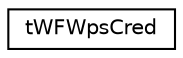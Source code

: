 digraph "Graphical Class Hierarchy"
{
  edge [fontname="Helvetica",fontsize="10",labelfontname="Helvetica",labelfontsize="10"];
  node [fontname="Helvetica",fontsize="10",shape=record];
  rankdir="LR";
  Node1 [label="tWFWpsCred",height=0.2,width=0.4,color="black", fillcolor="white", style="filled",URL="$structt_w_f_wps_cred.html"];
}
